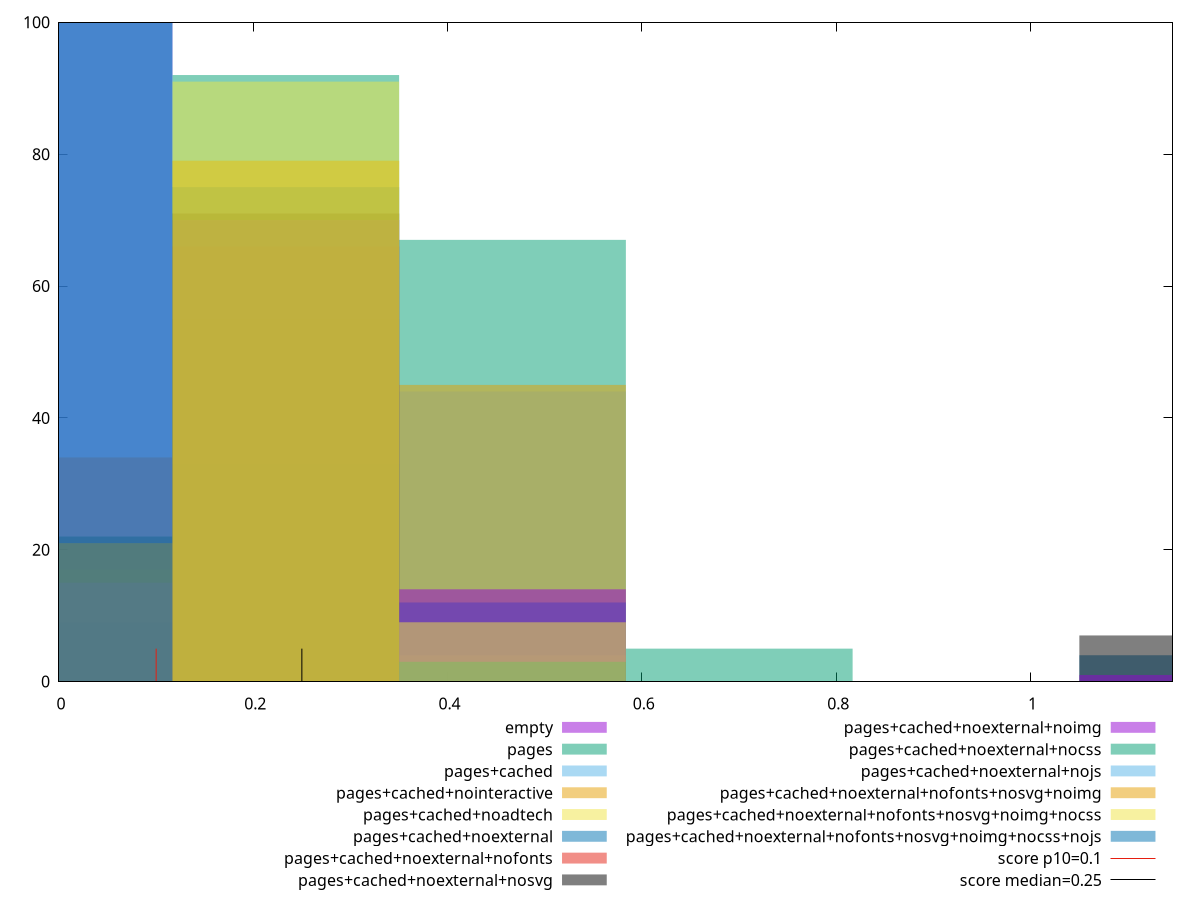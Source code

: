 reset

$empty <<EOF
0 100
EOF

$pages <<EOF
0.23341437426152967 33
0.46682874852305933 67
EOF

$pagesCached <<EOF
0.23341437426152967 55
0.46682874852305933 44
0 1
EOF

$pagesCachedNointeractive <<EOF
0.23341437426152967 55
0.46682874852305933 45
EOF

$pagesCachedNoadtech <<EOF
0.23341437426152967 79
0 17
0.46682874852305933 4
EOF

$pagesCachedNoexternal <<EOF
1.1670718713076482 4
0.23341437426152967 75
0 9
0.46682874852305933 12
EOF

$pagesCachedNoexternalNofonts <<EOF
0.23341437426152967 66
0 34
EOF

$pagesCachedNoexternalNosvg <<EOF
0 22
0.23341437426152967 71
1.1670718713076482 7
EOF

$pagesCachedNoexternalNoimg <<EOF
0.46682874852305933 14
0 15
0.23341437426152967 70
1.1670718713076482 1
EOF

$pagesCachedNoexternalNocss <<EOF
0.23341437426152967 92
0.46682874852305933 3
0.700243122784589 5
EOF

$pagesCachedNoexternalNojs <<EOF
0 100
EOF

$pagesCachedNoexternalNofontsNosvgNoimg <<EOF
0.23341437426152967 79
0 21
EOF

$pagesCachedNoexternalNofontsNosvgNoimgNocss <<EOF
0.23341437426152967 91
0.46682874852305933 9
EOF

$pagesCachedNoexternalNofontsNosvgNoimgNocssNojs <<EOF
0 100
EOF

set key outside below
set boxwidth 0.23341437426152967
set xrange [0:1.1462412516276042]
set yrange [0:100]
set style fill transparent solid 0.5 noborder

set parametric
set terminal svg size 640, 620 enhanced background rgb 'white'
set output "report_00007_2020-12-11T15:55:29.892Z/cumulative-layout-shift/comparison/histogram/all_raw.svg"

plot $empty title "empty" with boxes, \
     $pages title "pages" with boxes, \
     $pagesCached title "pages+cached" with boxes, \
     $pagesCachedNointeractive title "pages+cached+nointeractive" with boxes, \
     $pagesCachedNoadtech title "pages+cached+noadtech" with boxes, \
     $pagesCachedNoexternal title "pages+cached+noexternal" with boxes, \
     $pagesCachedNoexternalNofonts title "pages+cached+noexternal+nofonts" with boxes, \
     $pagesCachedNoexternalNosvg title "pages+cached+noexternal+nosvg" with boxes, \
     $pagesCachedNoexternalNoimg title "pages+cached+noexternal+noimg" with boxes, \
     $pagesCachedNoexternalNocss title "pages+cached+noexternal+nocss" with boxes, \
     $pagesCachedNoexternalNojs title "pages+cached+noexternal+nojs" with boxes, \
     $pagesCachedNoexternalNofontsNosvgNoimg title "pages+cached+noexternal+nofonts+nosvg+noimg" with boxes, \
     $pagesCachedNoexternalNofontsNosvgNoimgNocss title "pages+cached+noexternal+nofonts+nosvg+noimg+nocss" with boxes, \
     $pagesCachedNoexternalNofontsNosvgNoimgNocssNojs title "pages+cached+noexternal+nofonts+nosvg+noimg+nocss+nojs" with boxes, \
     0.1,t title "score p10=0.1", \
     0.25,t title "score median=0.25"

reset
